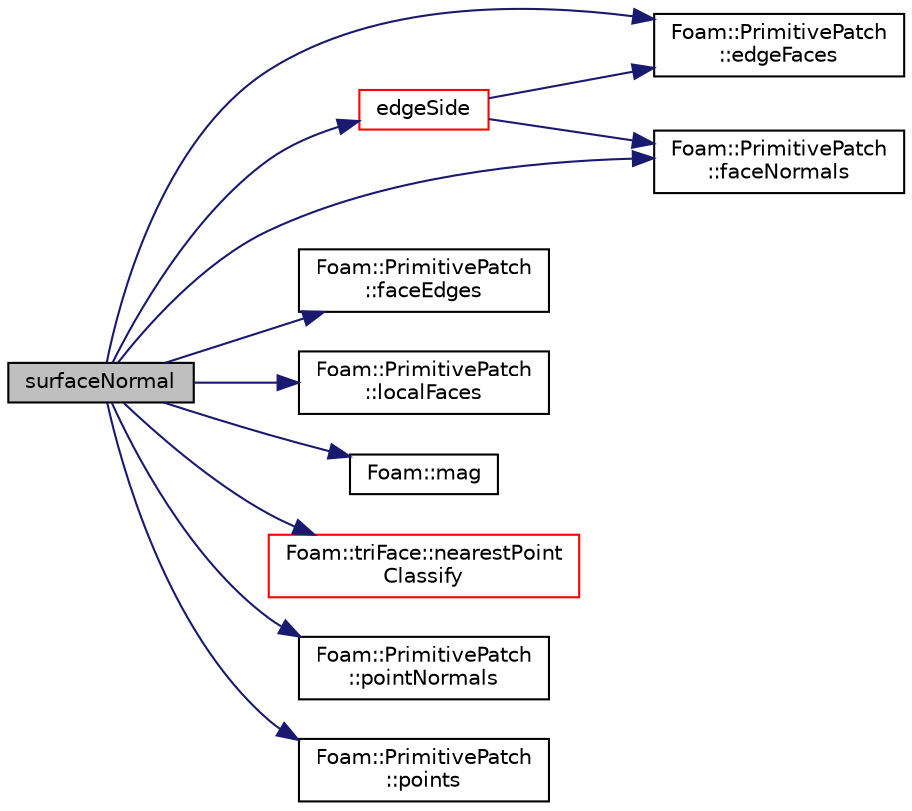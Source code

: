 digraph "surfaceNormal"
{
  bgcolor="transparent";
  edge [fontname="Helvetica",fontsize="10",labelfontname="Helvetica",labelfontsize="10"];
  node [fontname="Helvetica",fontsize="10",shape=record];
  rankdir="LR";
  Node2473 [label="surfaceNormal",height=0.2,width=0.4,color="black", fillcolor="grey75", style="filled", fontcolor="black"];
  Node2473 -> Node2474 [color="midnightblue",fontsize="10",style="solid",fontname="Helvetica"];
  Node2474 [label="Foam::PrimitivePatch\l::edgeFaces",height=0.2,width=0.4,color="black",URL="$a28693.html#ad38ecd2902727a890ebd437731c271c8",tooltip="Return edge-face addressing. "];
  Node2473 -> Node2475 [color="midnightblue",fontsize="10",style="solid",fontname="Helvetica"];
  Node2475 [label="edgeSide",height=0.2,width=0.4,color="red",URL="$a26673.html#adca72845b60fd86c4bae9917d9eb8350",tooltip="If nearest point is on edgeI, determine on which side of surface. "];
  Node2475 -> Node2474 [color="midnightblue",fontsize="10",style="solid",fontname="Helvetica"];
  Node2475 -> Node2477 [color="midnightblue",fontsize="10",style="solid",fontname="Helvetica"];
  Node2477 [label="Foam::PrimitivePatch\l::faceNormals",height=0.2,width=0.4,color="black",URL="$a28693.html#ad96a54bba336ea57f59f0da350d3c265",tooltip="Return face normals for patch. "];
  Node2473 -> Node2487 [color="midnightblue",fontsize="10",style="solid",fontname="Helvetica"];
  Node2487 [label="Foam::PrimitivePatch\l::faceEdges",height=0.2,width=0.4,color="black",URL="$a28693.html#adbfcf489a527a07c33d684834faace79",tooltip="Return face-edge addressing. "];
  Node2473 -> Node2477 [color="midnightblue",fontsize="10",style="solid",fontname="Helvetica"];
  Node2473 -> Node2488 [color="midnightblue",fontsize="10",style="solid",fontname="Helvetica"];
  Node2488 [label="Foam::PrimitivePatch\l::localFaces",height=0.2,width=0.4,color="black",URL="$a28693.html#aa4bd29e9c9de3d53e26aa2bf2e803c60",tooltip="Return patch faces addressing into local point list. "];
  Node2473 -> Node2482 [color="midnightblue",fontsize="10",style="solid",fontname="Helvetica"];
  Node2482 [label="Foam::mag",height=0.2,width=0.4,color="black",URL="$a21851.html#a929da2a3fdcf3dacbbe0487d3a330dae"];
  Node2473 -> Node2480 [color="midnightblue",fontsize="10",style="solid",fontname="Helvetica"];
  Node2480 [label="Foam::triFace::nearestPoint\lClassify",height=0.2,width=0.4,color="red",URL="$a28385.html#a94aa7d4e98f5642842fb33f26888524f",tooltip="Return nearest point to face and classify it: "];
  Node2473 -> Node2881 [color="midnightblue",fontsize="10",style="solid",fontname="Helvetica"];
  Node2881 [label="Foam::PrimitivePatch\l::pointNormals",height=0.2,width=0.4,color="black",URL="$a28693.html#a46bfb38a95e334058a19c3d37c3ed070",tooltip="Return point normals for patch. "];
  Node2473 -> Node2479 [color="midnightblue",fontsize="10",style="solid",fontname="Helvetica"];
  Node2479 [label="Foam::PrimitivePatch\l::points",height=0.2,width=0.4,color="black",URL="$a28693.html#aa3c7d968f31c88780c663876f64ef6a6",tooltip="Return reference to global points. "];
}
